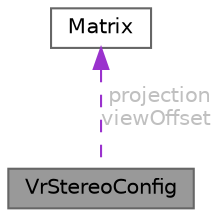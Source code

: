 digraph "VrStereoConfig"
{
 // LATEX_PDF_SIZE
  bgcolor="transparent";
  edge [fontname=Helvetica,fontsize=10,labelfontname=Helvetica,labelfontsize=10];
  node [fontname=Helvetica,fontsize=10,shape=box,height=0.2,width=0.4];
  Node1 [id="Node000001",label="VrStereoConfig",height=0.2,width=0.4,color="gray40", fillcolor="grey60", style="filled", fontcolor="black",tooltip=" "];
  Node2 -> Node1 [id="edge2_Node000001_Node000002",dir="back",color="darkorchid3",style="dashed",tooltip=" ",label=" projection\nviewOffset",fontcolor="grey" ];
  Node2 [id="Node000002",label="Matrix",height=0.2,width=0.4,color="gray40", fillcolor="white", style="filled",URL="$struct_matrix.html",tooltip=" "];
}
